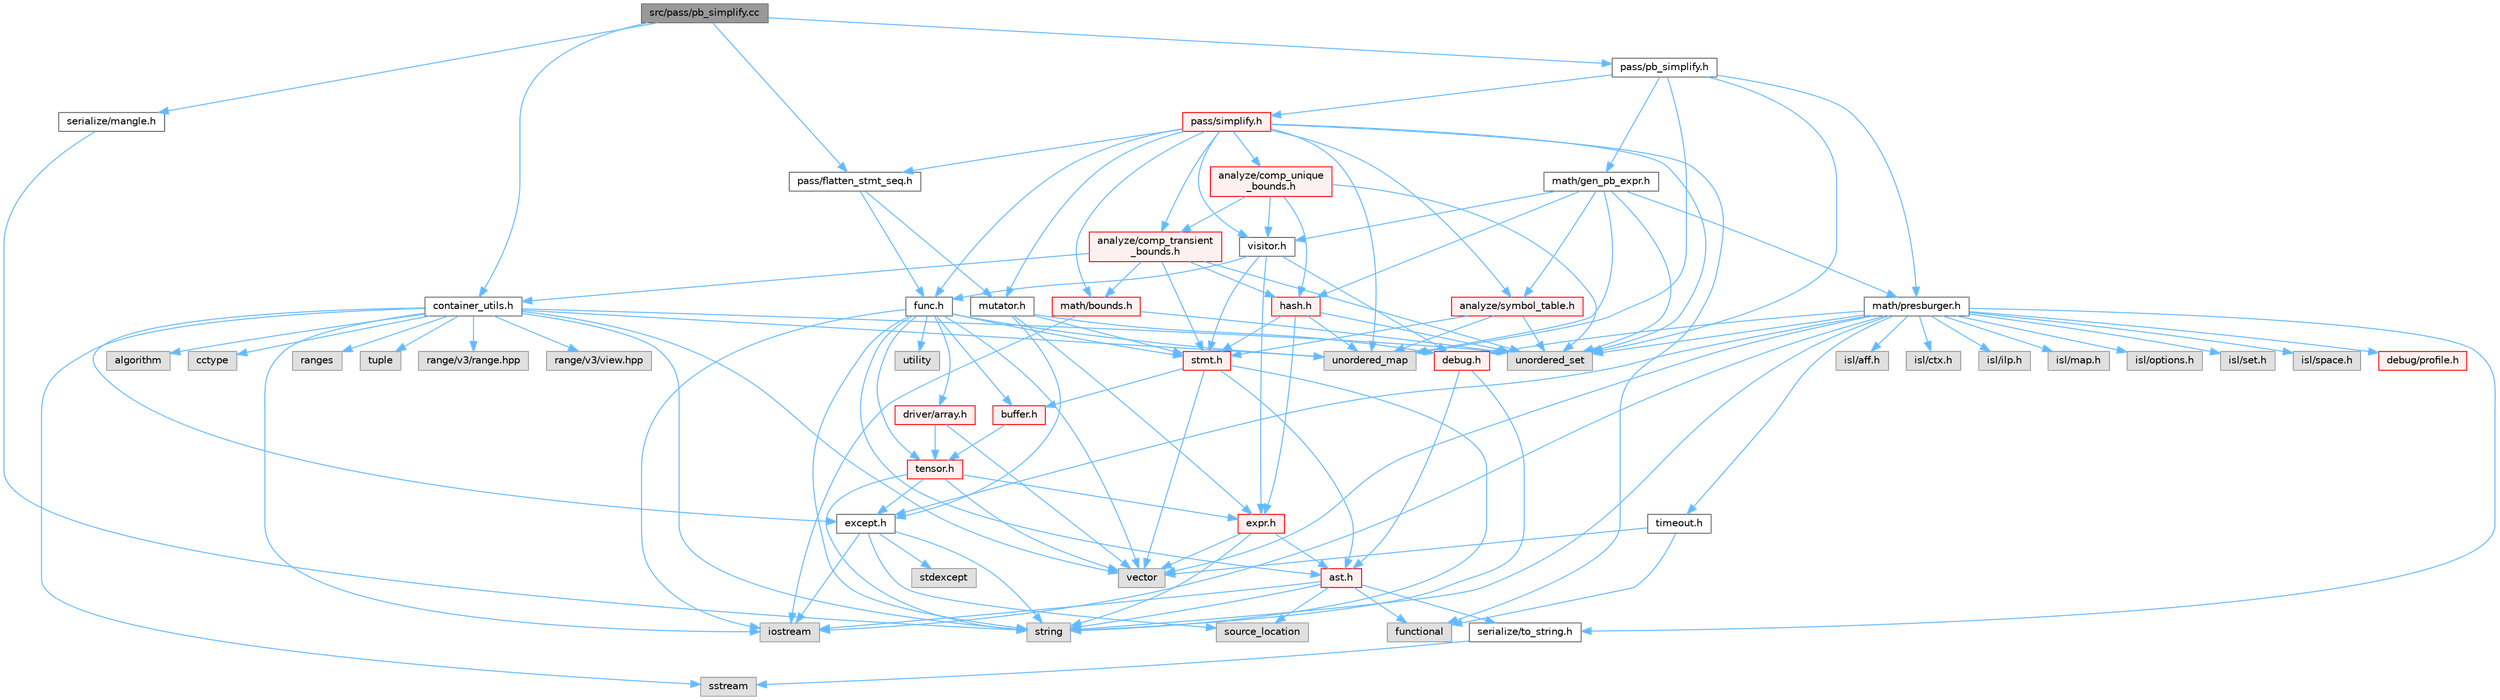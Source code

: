 digraph "src/pass/pb_simplify.cc"
{
 // LATEX_PDF_SIZE
  bgcolor="transparent";
  edge [fontname=Helvetica,fontsize=10,labelfontname=Helvetica,labelfontsize=10];
  node [fontname=Helvetica,fontsize=10,shape=box,height=0.2,width=0.4];
  Node1 [label="src/pass/pb_simplify.cc",height=0.2,width=0.4,color="gray40", fillcolor="grey60", style="filled", fontcolor="black",tooltip=" "];
  Node1 -> Node2 [color="steelblue1",style="solid"];
  Node2 [label="container_utils.h",height=0.2,width=0.4,color="grey40", fillcolor="white", style="filled",URL="$container__utils_8h.html",tooltip=" "];
  Node2 -> Node3 [color="steelblue1",style="solid"];
  Node3 [label="algorithm",height=0.2,width=0.4,color="grey60", fillcolor="#E0E0E0", style="filled",tooltip=" "];
  Node2 -> Node4 [color="steelblue1",style="solid"];
  Node4 [label="cctype",height=0.2,width=0.4,color="grey60", fillcolor="#E0E0E0", style="filled",tooltip=" "];
  Node2 -> Node5 [color="steelblue1",style="solid"];
  Node5 [label="iostream",height=0.2,width=0.4,color="grey60", fillcolor="#E0E0E0", style="filled",tooltip=" "];
  Node2 -> Node6 [color="steelblue1",style="solid"];
  Node6 [label="ranges",height=0.2,width=0.4,color="grey60", fillcolor="#E0E0E0", style="filled",tooltip=" "];
  Node2 -> Node7 [color="steelblue1",style="solid"];
  Node7 [label="sstream",height=0.2,width=0.4,color="grey60", fillcolor="#E0E0E0", style="filled",tooltip=" "];
  Node2 -> Node8 [color="steelblue1",style="solid"];
  Node8 [label="string",height=0.2,width=0.4,color="grey60", fillcolor="#E0E0E0", style="filled",tooltip=" "];
  Node2 -> Node9 [color="steelblue1",style="solid"];
  Node9 [label="tuple",height=0.2,width=0.4,color="grey60", fillcolor="#E0E0E0", style="filled",tooltip=" "];
  Node2 -> Node10 [color="steelblue1",style="solid"];
  Node10 [label="unordered_map",height=0.2,width=0.4,color="grey60", fillcolor="#E0E0E0", style="filled",tooltip=" "];
  Node2 -> Node11 [color="steelblue1",style="solid"];
  Node11 [label="unordered_set",height=0.2,width=0.4,color="grey60", fillcolor="#E0E0E0", style="filled",tooltip=" "];
  Node2 -> Node12 [color="steelblue1",style="solid"];
  Node12 [label="vector",height=0.2,width=0.4,color="grey60", fillcolor="#E0E0E0", style="filled",tooltip=" "];
  Node2 -> Node13 [color="steelblue1",style="solid"];
  Node13 [label="range/v3/range.hpp",height=0.2,width=0.4,color="grey60", fillcolor="#E0E0E0", style="filled",tooltip=" "];
  Node2 -> Node14 [color="steelblue1",style="solid"];
  Node14 [label="range/v3/view.hpp",height=0.2,width=0.4,color="grey60", fillcolor="#E0E0E0", style="filled",tooltip=" "];
  Node2 -> Node15 [color="steelblue1",style="solid"];
  Node15 [label="except.h",height=0.2,width=0.4,color="grey40", fillcolor="white", style="filled",URL="$except_8h.html",tooltip=" "];
  Node15 -> Node5 [color="steelblue1",style="solid"];
  Node15 -> Node16 [color="steelblue1",style="solid"];
  Node16 [label="source_location",height=0.2,width=0.4,color="grey60", fillcolor="#E0E0E0", style="filled",tooltip=" "];
  Node15 -> Node17 [color="steelblue1",style="solid"];
  Node17 [label="stdexcept",height=0.2,width=0.4,color="grey60", fillcolor="#E0E0E0", style="filled",tooltip=" "];
  Node15 -> Node8 [color="steelblue1",style="solid"];
  Node1 -> Node18 [color="steelblue1",style="solid"];
  Node18 [label="pass/flatten_stmt_seq.h",height=0.2,width=0.4,color="grey40", fillcolor="white", style="filled",URL="$flatten__stmt__seq_8h.html",tooltip=" "];
  Node18 -> Node19 [color="steelblue1",style="solid"];
  Node19 [label="func.h",height=0.2,width=0.4,color="grey40", fillcolor="white", style="filled",URL="$func_8h.html",tooltip=" "];
  Node19 -> Node5 [color="steelblue1",style="solid"];
  Node19 -> Node8 [color="steelblue1",style="solid"];
  Node19 -> Node10 [color="steelblue1",style="solid"];
  Node19 -> Node20 [color="steelblue1",style="solid"];
  Node20 [label="utility",height=0.2,width=0.4,color="grey60", fillcolor="#E0E0E0", style="filled",tooltip=" "];
  Node19 -> Node12 [color="steelblue1",style="solid"];
  Node19 -> Node21 [color="steelblue1",style="solid"];
  Node21 [label="ast.h",height=0.2,width=0.4,color="red", fillcolor="#FFF0F0", style="filled",URL="$ast_8h.html",tooltip=" "];
  Node21 -> Node23 [color="steelblue1",style="solid"];
  Node23 [label="functional",height=0.2,width=0.4,color="grey60", fillcolor="#E0E0E0", style="filled",tooltip=" "];
  Node21 -> Node5 [color="steelblue1",style="solid"];
  Node21 -> Node16 [color="steelblue1",style="solid"];
  Node21 -> Node8 [color="steelblue1",style="solid"];
  Node21 -> Node35 [color="steelblue1",style="solid"];
  Node35 [label="serialize/to_string.h",height=0.2,width=0.4,color="grey40", fillcolor="white", style="filled",URL="$to__string_8h.html",tooltip=" "];
  Node35 -> Node7 [color="steelblue1",style="solid"];
  Node19 -> Node39 [color="steelblue1",style="solid"];
  Node39 [label="buffer.h",height=0.2,width=0.4,color="red", fillcolor="#FFF0F0", style="filled",URL="$buffer_8h.html",tooltip=" "];
  Node39 -> Node40 [color="steelblue1",style="solid"];
  Node40 [label="tensor.h",height=0.2,width=0.4,color="red", fillcolor="#FFF0F0", style="filled",URL="$tensor_8h.html",tooltip=" "];
  Node40 -> Node8 [color="steelblue1",style="solid"];
  Node40 -> Node12 [color="steelblue1",style="solid"];
  Node40 -> Node15 [color="steelblue1",style="solid"];
  Node40 -> Node41 [color="steelblue1",style="solid"];
  Node41 [label="expr.h",height=0.2,width=0.4,color="red", fillcolor="#FFF0F0", style="filled",URL="$expr_8h.html",tooltip=" "];
  Node41 -> Node8 [color="steelblue1",style="solid"];
  Node41 -> Node12 [color="steelblue1",style="solid"];
  Node41 -> Node21 [color="steelblue1",style="solid"];
  Node19 -> Node44 [color="steelblue1",style="solid"];
  Node44 [label="driver/array.h",height=0.2,width=0.4,color="red", fillcolor="#FFF0F0", style="filled",URL="$array_8h.html",tooltip=" "];
  Node44 -> Node12 [color="steelblue1",style="solid"];
  Node44 -> Node40 [color="steelblue1",style="solid"];
  Node19 -> Node48 [color="steelblue1",style="solid"];
  Node48 [label="stmt.h",height=0.2,width=0.4,color="red", fillcolor="#FFF0F0", style="filled",URL="$stmt_8h.html",tooltip=" "];
  Node48 -> Node8 [color="steelblue1",style="solid"];
  Node48 -> Node12 [color="steelblue1",style="solid"];
  Node48 -> Node21 [color="steelblue1",style="solid"];
  Node48 -> Node39 [color="steelblue1",style="solid"];
  Node19 -> Node40 [color="steelblue1",style="solid"];
  Node18 -> Node54 [color="steelblue1",style="solid"];
  Node54 [label="mutator.h",height=0.2,width=0.4,color="grey40", fillcolor="white", style="filled",URL="$mutator_8h.html",tooltip=" "];
  Node54 -> Node55 [color="steelblue1",style="solid"];
  Node55 [label="debug.h",height=0.2,width=0.4,color="red", fillcolor="#FFF0F0", style="filled",URL="$debug_8h.html",tooltip=" "];
  Node55 -> Node8 [color="steelblue1",style="solid"];
  Node55 -> Node21 [color="steelblue1",style="solid"];
  Node54 -> Node15 [color="steelblue1",style="solid"];
  Node54 -> Node41 [color="steelblue1",style="solid"];
  Node54 -> Node48 [color="steelblue1",style="solid"];
  Node1 -> Node59 [color="steelblue1",style="solid"];
  Node59 [label="pass/pb_simplify.h",height=0.2,width=0.4,color="grey40", fillcolor="white", style="filled",URL="$pb__simplify_8h.html",tooltip=" "];
  Node59 -> Node10 [color="steelblue1",style="solid"];
  Node59 -> Node11 [color="steelblue1",style="solid"];
  Node59 -> Node60 [color="steelblue1",style="solid"];
  Node60 [label="math/gen_pb_expr.h",height=0.2,width=0.4,color="grey40", fillcolor="white", style="filled",URL="$gen__pb__expr_8h.html",tooltip=" "];
  Node60 -> Node10 [color="steelblue1",style="solid"];
  Node60 -> Node11 [color="steelblue1",style="solid"];
  Node60 -> Node61 [color="steelblue1",style="solid"];
  Node61 [label="analyze/symbol_table.h",height=0.2,width=0.4,color="red", fillcolor="#FFF0F0", style="filled",URL="$symbol__table_8h.html",tooltip=" "];
  Node61 -> Node10 [color="steelblue1",style="solid"];
  Node61 -> Node11 [color="steelblue1",style="solid"];
  Node61 -> Node48 [color="steelblue1",style="solid"];
  Node60 -> Node63 [color="steelblue1",style="solid"];
  Node63 [label="hash.h",height=0.2,width=0.4,color="red", fillcolor="#FFF0F0", style="filled",URL="$hash_8h.html",tooltip=" "];
  Node63 -> Node10 [color="steelblue1",style="solid"];
  Node63 -> Node11 [color="steelblue1",style="solid"];
  Node63 -> Node41 [color="steelblue1",style="solid"];
  Node63 -> Node48 [color="steelblue1",style="solid"];
  Node60 -> Node64 [color="steelblue1",style="solid"];
  Node64 [label="math/presburger.h",height=0.2,width=0.4,color="grey40", fillcolor="white", style="filled",URL="$presburger_8h.html",tooltip=" "];
  Node64 -> Node5 [color="steelblue1",style="solid"];
  Node64 -> Node8 [color="steelblue1",style="solid"];
  Node64 -> Node11 [color="steelblue1",style="solid"];
  Node64 -> Node12 [color="steelblue1",style="solid"];
  Node64 -> Node65 [color="steelblue1",style="solid"];
  Node65 [label="isl/aff.h",height=0.2,width=0.4,color="grey60", fillcolor="#E0E0E0", style="filled",tooltip=" "];
  Node64 -> Node66 [color="steelblue1",style="solid"];
  Node66 [label="isl/ctx.h",height=0.2,width=0.4,color="grey60", fillcolor="#E0E0E0", style="filled",tooltip=" "];
  Node64 -> Node67 [color="steelblue1",style="solid"];
  Node67 [label="isl/ilp.h",height=0.2,width=0.4,color="grey60", fillcolor="#E0E0E0", style="filled",tooltip=" "];
  Node64 -> Node68 [color="steelblue1",style="solid"];
  Node68 [label="isl/map.h",height=0.2,width=0.4,color="grey60", fillcolor="#E0E0E0", style="filled",tooltip=" "];
  Node64 -> Node69 [color="steelblue1",style="solid"];
  Node69 [label="isl/options.h",height=0.2,width=0.4,color="grey60", fillcolor="#E0E0E0", style="filled",tooltip=" "];
  Node64 -> Node70 [color="steelblue1",style="solid"];
  Node70 [label="isl/set.h",height=0.2,width=0.4,color="grey60", fillcolor="#E0E0E0", style="filled",tooltip=" "];
  Node64 -> Node71 [color="steelblue1",style="solid"];
  Node71 [label="isl/space.h",height=0.2,width=0.4,color="grey60", fillcolor="#E0E0E0", style="filled",tooltip=" "];
  Node64 -> Node55 [color="steelblue1",style="solid"];
  Node64 -> Node72 [color="steelblue1",style="solid"];
  Node72 [label="debug/profile.h",height=0.2,width=0.4,color="red", fillcolor="#FFF0F0", style="filled",URL="$profile_8h.html",tooltip=" "];
  Node64 -> Node15 [color="steelblue1",style="solid"];
  Node64 -> Node35 [color="steelblue1",style="solid"];
  Node64 -> Node75 [color="steelblue1",style="solid"];
  Node75 [label="timeout.h",height=0.2,width=0.4,color="grey40", fillcolor="white", style="filled",URL="$timeout_8h.html",tooltip=" "];
  Node75 -> Node23 [color="steelblue1",style="solid"];
  Node75 -> Node12 [color="steelblue1",style="solid"];
  Node60 -> Node76 [color="steelblue1",style="solid"];
  Node76 [label="visitor.h",height=0.2,width=0.4,color="grey40", fillcolor="white", style="filled",URL="$visitor_8h.html",tooltip=" "];
  Node76 -> Node55 [color="steelblue1",style="solid"];
  Node76 -> Node41 [color="steelblue1",style="solid"];
  Node76 -> Node19 [color="steelblue1",style="solid"];
  Node76 -> Node48 [color="steelblue1",style="solid"];
  Node59 -> Node64 [color="steelblue1",style="solid"];
  Node59 -> Node77 [color="steelblue1",style="solid"];
  Node77 [label="pass/simplify.h",height=0.2,width=0.4,color="red", fillcolor="#FFF0F0", style="filled",URL="$simplify_8h.html",tooltip=" "];
  Node77 -> Node23 [color="steelblue1",style="solid"];
  Node77 -> Node10 [color="steelblue1",style="solid"];
  Node77 -> Node11 [color="steelblue1",style="solid"];
  Node77 -> Node78 [color="steelblue1",style="solid"];
  Node78 [label="analyze/comp_transient\l_bounds.h",height=0.2,width=0.4,color="red", fillcolor="#FFF0F0", style="filled",URL="$comp__transient__bounds_8h.html",tooltip=" "];
  Node78 -> Node11 [color="steelblue1",style="solid"];
  Node78 -> Node2 [color="steelblue1",style="solid"];
  Node78 -> Node63 [color="steelblue1",style="solid"];
  Node78 -> Node85 [color="steelblue1",style="solid"];
  Node85 [label="math/bounds.h",height=0.2,width=0.4,color="red", fillcolor="#FFF0F0", style="filled",URL="$bounds_8h.html",tooltip=" "];
  Node85 -> Node5 [color="steelblue1",style="solid"];
  Node85 -> Node11 [color="steelblue1",style="solid"];
  Node78 -> Node48 [color="steelblue1",style="solid"];
  Node77 -> Node89 [color="steelblue1",style="solid"];
  Node89 [label="analyze/comp_unique\l_bounds.h",height=0.2,width=0.4,color="red", fillcolor="#FFF0F0", style="filled",URL="$comp__unique__bounds_8h.html",tooltip=" "];
  Node89 -> Node11 [color="steelblue1",style="solid"];
  Node89 -> Node78 [color="steelblue1",style="solid"];
  Node89 -> Node63 [color="steelblue1",style="solid"];
  Node89 -> Node76 [color="steelblue1",style="solid"];
  Node77 -> Node61 [color="steelblue1",style="solid"];
  Node77 -> Node19 [color="steelblue1",style="solid"];
  Node77 -> Node85 [color="steelblue1",style="solid"];
  Node77 -> Node54 [color="steelblue1",style="solid"];
  Node77 -> Node18 [color="steelblue1",style="solid"];
  Node77 -> Node76 [color="steelblue1",style="solid"];
  Node1 -> Node92 [color="steelblue1",style="solid"];
  Node92 [label="serialize/mangle.h",height=0.2,width=0.4,color="grey40", fillcolor="white", style="filled",URL="$mangle_8h.html",tooltip=" "];
  Node92 -> Node8 [color="steelblue1",style="solid"];
}
